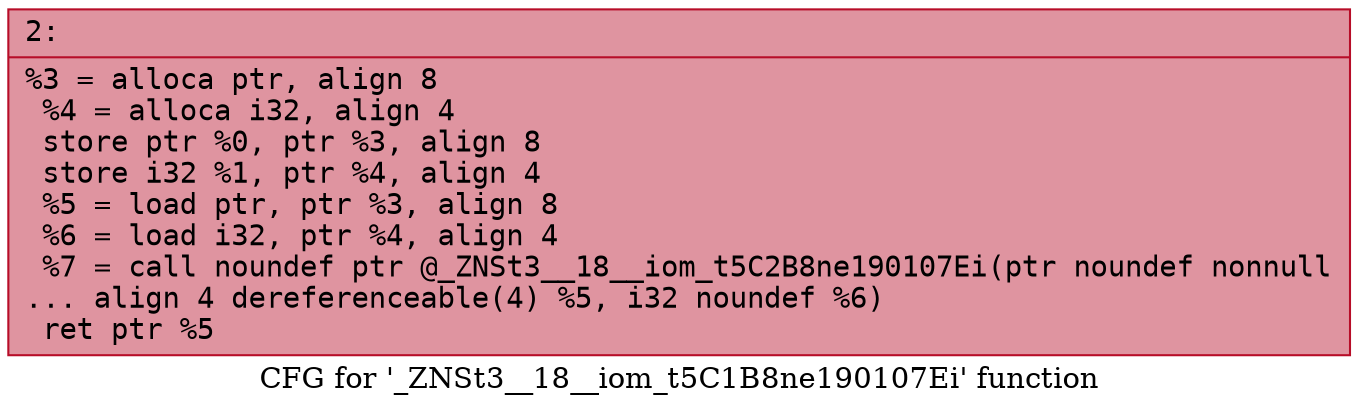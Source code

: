 digraph "CFG for '_ZNSt3__18__iom_t5C1B8ne190107Ei' function" {
	label="CFG for '_ZNSt3__18__iom_t5C1B8ne190107Ei' function";

	Node0x600000dbfa20 [shape=record,color="#b70d28ff", style=filled, fillcolor="#b70d2870" fontname="Courier",label="{2:\l|  %3 = alloca ptr, align 8\l  %4 = alloca i32, align 4\l  store ptr %0, ptr %3, align 8\l  store i32 %1, ptr %4, align 4\l  %5 = load ptr, ptr %3, align 8\l  %6 = load i32, ptr %4, align 4\l  %7 = call noundef ptr @_ZNSt3__18__iom_t5C2B8ne190107Ei(ptr noundef nonnull\l... align 4 dereferenceable(4) %5, i32 noundef %6)\l  ret ptr %5\l}"];
}
